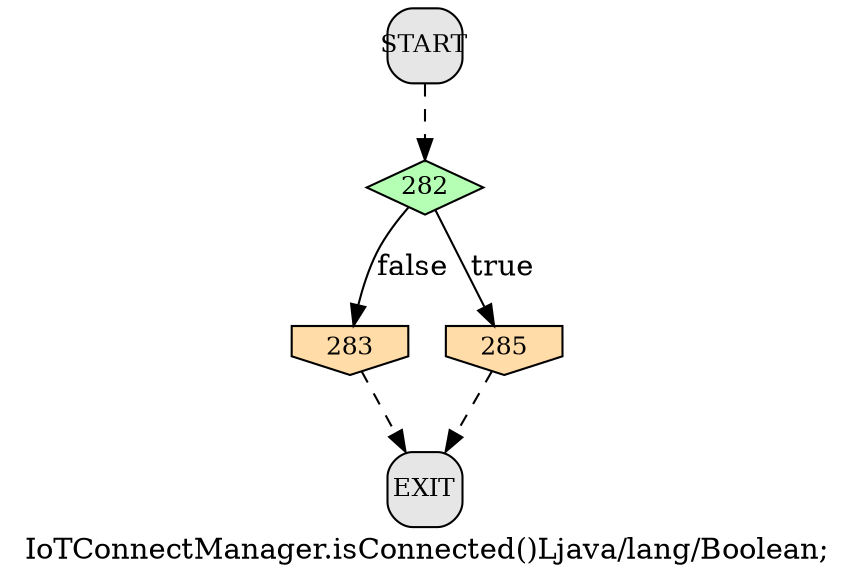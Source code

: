 /* --------------------------------------------------- */
/* Generated by Dr. Garbage Control Flow Graph Factory */
/* http://www.drgarbage.com                            */
/* Version: 4.5.0.201508311741                         */
/* Retrieved on: 2015-12-01 08:09:23.232               */
/* --------------------------------------------------- */
digraph "IoTConnectManager.isConnected()Ljava/lang/Boolean;" {
 graph [label="IoTConnectManager.isConnected()Ljava/lang/Boolean;"];
 2 [label="282", shape=diamond, style=filled, fillcolor="#B4FFB4", fixedsize=true, fontsize=12, width=0.78, height=0.36 ]
 3 [label="283", shape=invhouse, style=filled, fillcolor="#FFDCA8", fixedsize=true, fontsize=12, width=0.78, height=0.36 ]
 4 [label="285", shape=invhouse, style=filled, fillcolor="#FFDCA8", fixedsize=true, fontsize=12, width=0.78, height=0.36 ]
 5 [label="START", shape=box, style="filled, rounded", fillcolor="#E6E6E6", fixedsize=true, fontsize=12, width=0.5, height=0.5 ]
 6 [label="EXIT", shape=box, style="filled, rounded", fillcolor="#E6E6E6", fixedsize=true, fontsize=12, width=0.5, height=0.5 ]
 5 -> 2 [label="", style=dashed ]
 2 -> 3 [label="false", style=solid ]
 2 -> 4 [label="true", style=solid ]
 3 -> 6 [label="", style=dashed ]
 4 -> 6 [label="", style=dashed ]
}
